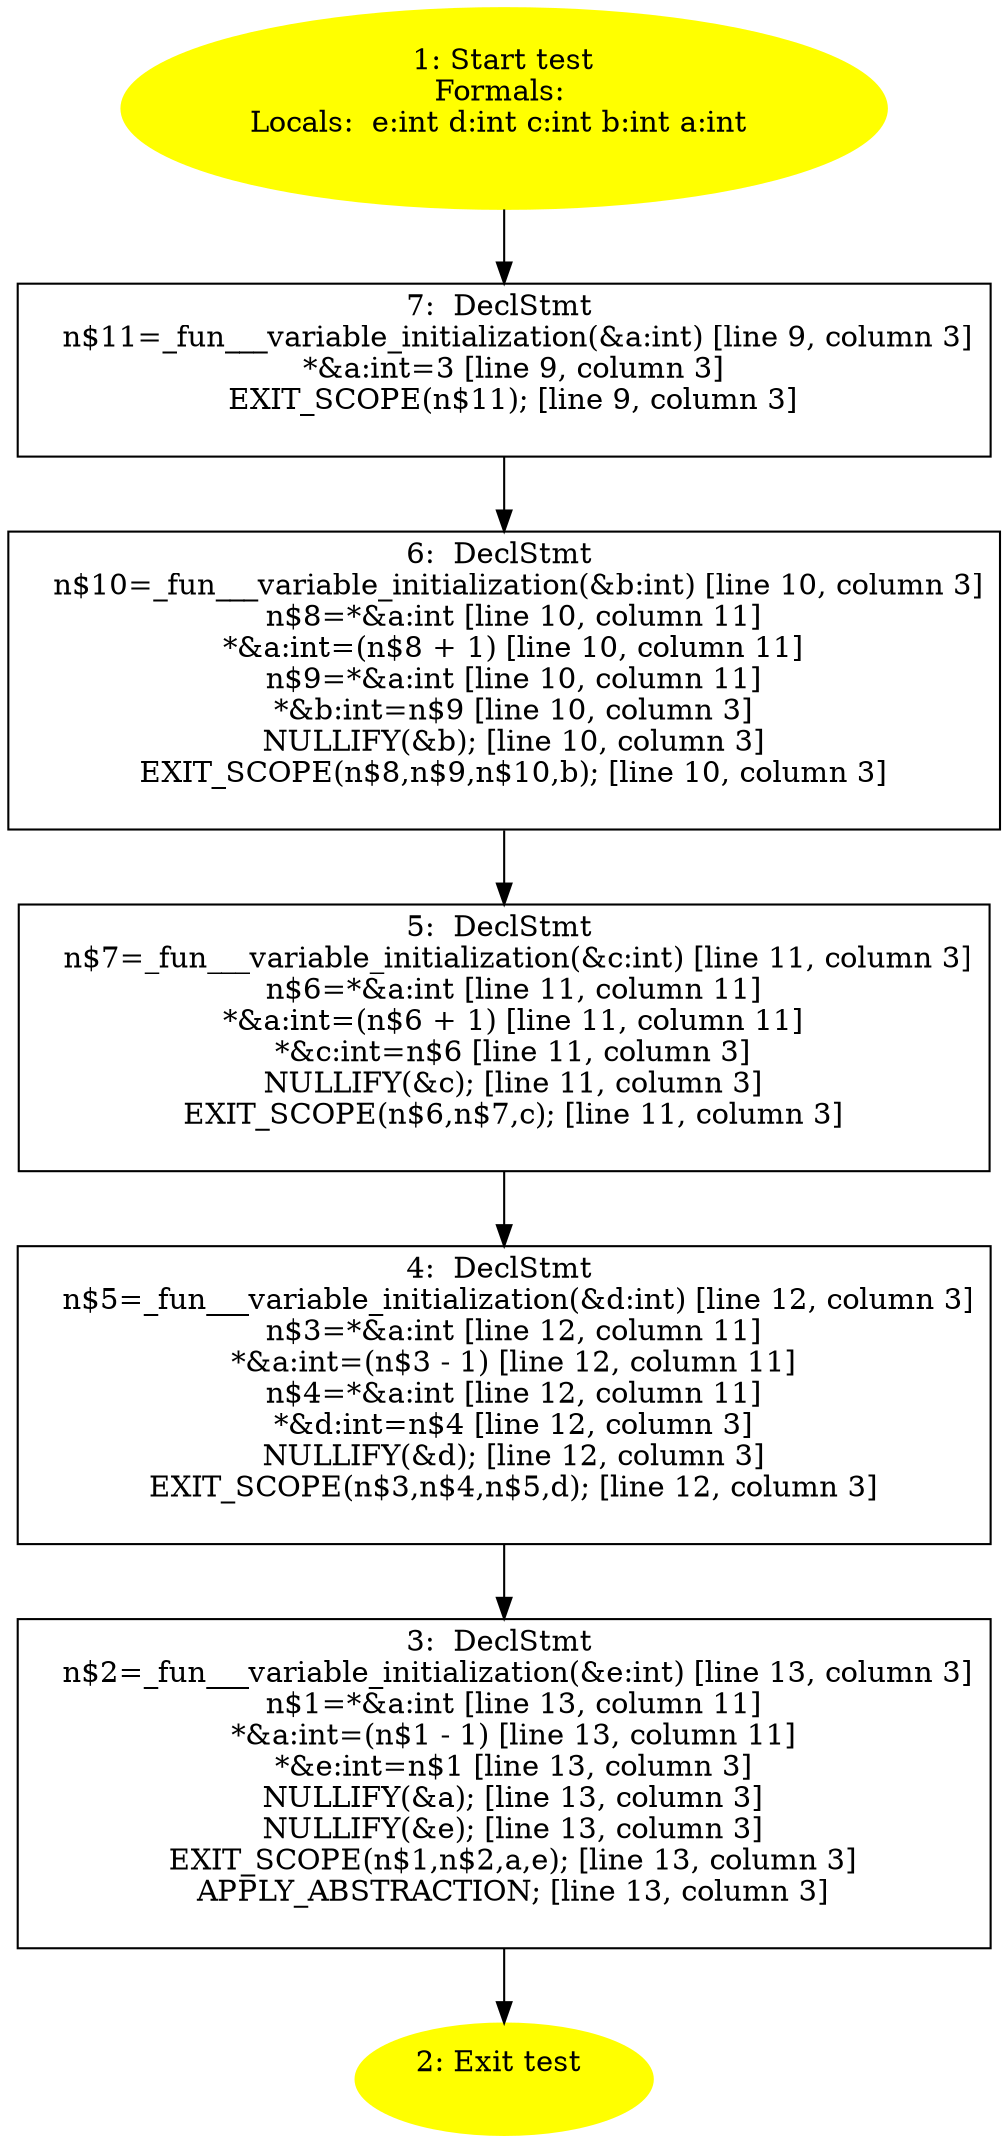 /* @generated */
digraph cfg {
"test#18241244337164948030.afc14f193ad97442f67ac7183be789bc_1" [label="1: Start test\nFormals: \nLocals:  e:int d:int c:int b:int a:int \n  " color=yellow style=filled]
	

	 "test#18241244337164948030.afc14f193ad97442f67ac7183be789bc_1" -> "test#18241244337164948030.afc14f193ad97442f67ac7183be789bc_7" ;
"test#18241244337164948030.afc14f193ad97442f67ac7183be789bc_2" [label="2: Exit test \n  " color=yellow style=filled]
	

"test#18241244337164948030.afc14f193ad97442f67ac7183be789bc_3" [label="3:  DeclStmt \n   n$2=_fun___variable_initialization(&e:int) [line 13, column 3]\n  n$1=*&a:int [line 13, column 11]\n  *&a:int=(n$1 - 1) [line 13, column 11]\n  *&e:int=n$1 [line 13, column 3]\n  NULLIFY(&a); [line 13, column 3]\n  NULLIFY(&e); [line 13, column 3]\n  EXIT_SCOPE(n$1,n$2,a,e); [line 13, column 3]\n  APPLY_ABSTRACTION; [line 13, column 3]\n " shape="box"]
	

	 "test#18241244337164948030.afc14f193ad97442f67ac7183be789bc_3" -> "test#18241244337164948030.afc14f193ad97442f67ac7183be789bc_2" ;
"test#18241244337164948030.afc14f193ad97442f67ac7183be789bc_4" [label="4:  DeclStmt \n   n$5=_fun___variable_initialization(&d:int) [line 12, column 3]\n  n$3=*&a:int [line 12, column 11]\n  *&a:int=(n$3 - 1) [line 12, column 11]\n  n$4=*&a:int [line 12, column 11]\n  *&d:int=n$4 [line 12, column 3]\n  NULLIFY(&d); [line 12, column 3]\n  EXIT_SCOPE(n$3,n$4,n$5,d); [line 12, column 3]\n " shape="box"]
	

	 "test#18241244337164948030.afc14f193ad97442f67ac7183be789bc_4" -> "test#18241244337164948030.afc14f193ad97442f67ac7183be789bc_3" ;
"test#18241244337164948030.afc14f193ad97442f67ac7183be789bc_5" [label="5:  DeclStmt \n   n$7=_fun___variable_initialization(&c:int) [line 11, column 3]\n  n$6=*&a:int [line 11, column 11]\n  *&a:int=(n$6 + 1) [line 11, column 11]\n  *&c:int=n$6 [line 11, column 3]\n  NULLIFY(&c); [line 11, column 3]\n  EXIT_SCOPE(n$6,n$7,c); [line 11, column 3]\n " shape="box"]
	

	 "test#18241244337164948030.afc14f193ad97442f67ac7183be789bc_5" -> "test#18241244337164948030.afc14f193ad97442f67ac7183be789bc_4" ;
"test#18241244337164948030.afc14f193ad97442f67ac7183be789bc_6" [label="6:  DeclStmt \n   n$10=_fun___variable_initialization(&b:int) [line 10, column 3]\n  n$8=*&a:int [line 10, column 11]\n  *&a:int=(n$8 + 1) [line 10, column 11]\n  n$9=*&a:int [line 10, column 11]\n  *&b:int=n$9 [line 10, column 3]\n  NULLIFY(&b); [line 10, column 3]\n  EXIT_SCOPE(n$8,n$9,n$10,b); [line 10, column 3]\n " shape="box"]
	

	 "test#18241244337164948030.afc14f193ad97442f67ac7183be789bc_6" -> "test#18241244337164948030.afc14f193ad97442f67ac7183be789bc_5" ;
"test#18241244337164948030.afc14f193ad97442f67ac7183be789bc_7" [label="7:  DeclStmt \n   n$11=_fun___variable_initialization(&a:int) [line 9, column 3]\n  *&a:int=3 [line 9, column 3]\n  EXIT_SCOPE(n$11); [line 9, column 3]\n " shape="box"]
	

	 "test#18241244337164948030.afc14f193ad97442f67ac7183be789bc_7" -> "test#18241244337164948030.afc14f193ad97442f67ac7183be789bc_6" ;
}
